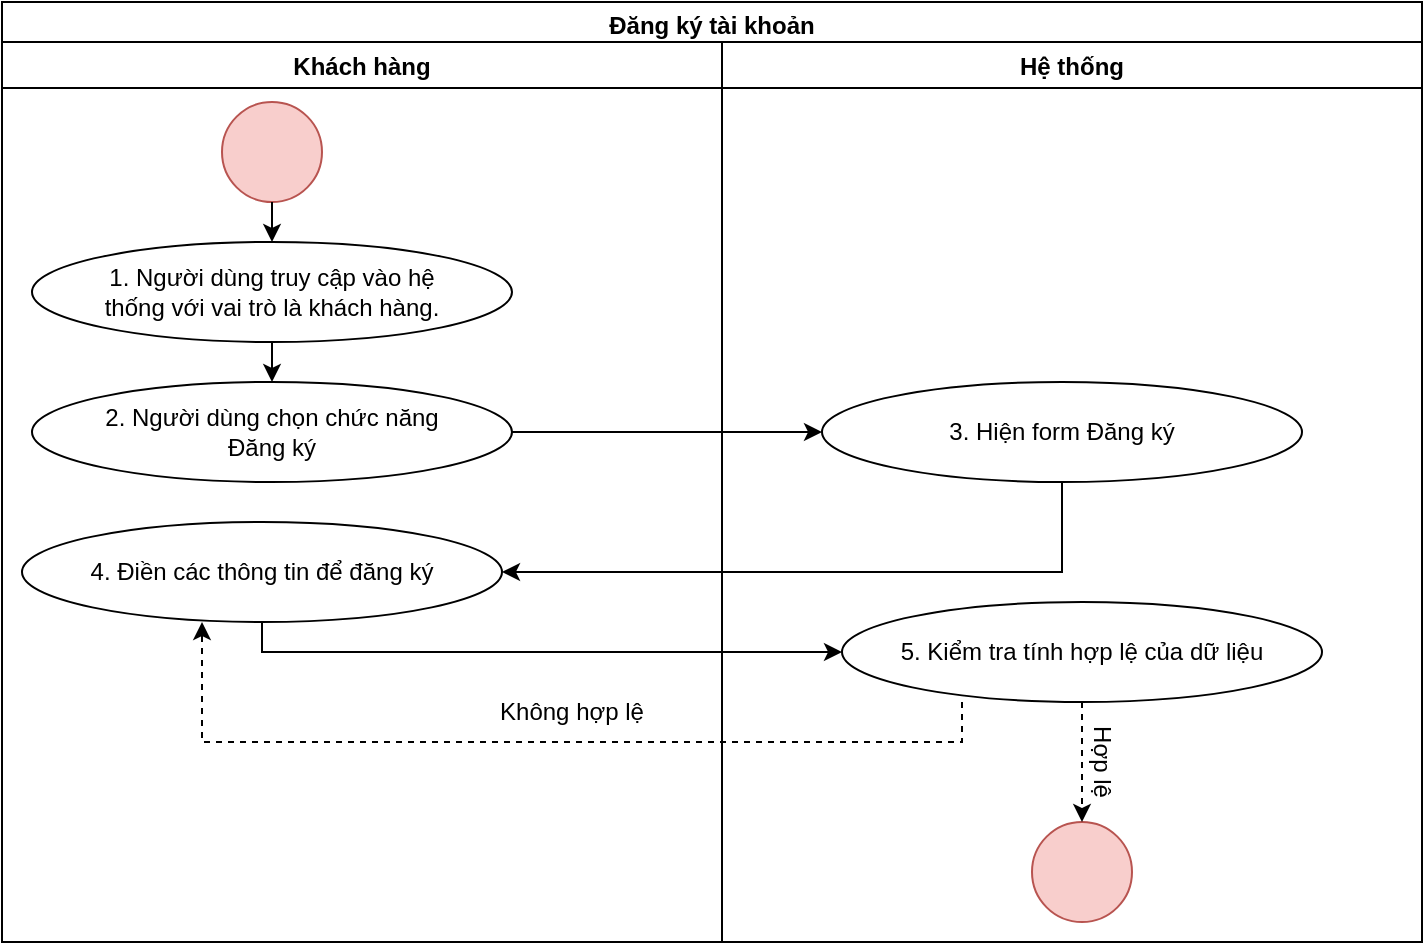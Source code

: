 <mxfile version="25.0.3">
  <diagram id="prtHgNgQTEPvFCAcTncT" name="Page-1">
    <mxGraphModel dx="1028" dy="551" grid="1" gridSize="10" guides="1" tooltips="1" connect="1" arrows="1" fold="1" page="1" pageScale="1" pageWidth="827" pageHeight="1169" math="0" shadow="0">
      <root>
        <mxCell id="0" />
        <mxCell id="1" parent="0" />
        <mxCell id="fdllQNTURgU6ED27gjTA-1" value="Đăng ký tài khoản" style="swimlane;whiteSpace=wrap;html=1;movable=1;resizable=1;rotatable=1;deletable=1;editable=1;locked=0;connectable=1;" parent="1" vertex="1">
          <mxGeometry x="60" y="80" width="710" height="470" as="geometry">
            <mxRectangle x="250" y="80" width="140" height="30" as="alternateBounds" />
          </mxGeometry>
        </mxCell>
        <mxCell id="fdllQNTURgU6ED27gjTA-8" value="Hệ thống" style="swimlane;" parent="fdllQNTURgU6ED27gjTA-1" vertex="1">
          <mxGeometry x="360" y="20" width="350" height="450" as="geometry" />
        </mxCell>
        <mxCell id="fdllQNTURgU6ED27gjTA-22" value="" style="group" parent="fdllQNTURgU6ED27gjTA-8" vertex="1" connectable="0">
          <mxGeometry x="50" y="170" width="240" height="50" as="geometry" />
        </mxCell>
        <mxCell id="fdllQNTURgU6ED27gjTA-23" value="" style="ellipse;whiteSpace=wrap;html=1;" parent="fdllQNTURgU6ED27gjTA-22" vertex="1">
          <mxGeometry width="240" height="50" as="geometry" />
        </mxCell>
        <mxCell id="fdllQNTURgU6ED27gjTA-24" value="3. Hiện form Đăng ký" style="text;html=1;align=center;verticalAlign=middle;whiteSpace=wrap;rounded=0;" parent="fdllQNTURgU6ED27gjTA-22" vertex="1">
          <mxGeometry x="25" y="10" width="190" height="30" as="geometry" />
        </mxCell>
        <mxCell id="fdllQNTURgU6ED27gjTA-31" value="" style="group" parent="fdllQNTURgU6ED27gjTA-8" vertex="1" connectable="0">
          <mxGeometry x="60" y="280" width="240" height="50" as="geometry" />
        </mxCell>
        <mxCell id="fdllQNTURgU6ED27gjTA-32" value="" style="ellipse;whiteSpace=wrap;html=1;" parent="fdllQNTURgU6ED27gjTA-31" vertex="1">
          <mxGeometry width="240" height="50" as="geometry" />
        </mxCell>
        <mxCell id="fdllQNTURgU6ED27gjTA-33" value="5. Kiểm tra tính hợp lệ của dữ liệu" style="text;html=1;align=center;verticalAlign=middle;whiteSpace=wrap;rounded=0;" parent="fdllQNTURgU6ED27gjTA-31" vertex="1">
          <mxGeometry x="25" y="10" width="190" height="30" as="geometry" />
        </mxCell>
        <mxCell id="fdllQNTURgU6ED27gjTA-35" value="" style="ellipse;whiteSpace=wrap;html=1;aspect=fixed;fillColor=#f8cecc;strokeColor=#b85450;" parent="fdllQNTURgU6ED27gjTA-8" vertex="1">
          <mxGeometry x="155" y="390" width="50" height="50" as="geometry" />
        </mxCell>
        <mxCell id="fdllQNTURgU6ED27gjTA-40" value="" style="edgeStyle=orthogonalEdgeStyle;rounded=0;orthogonalLoop=1;jettySize=auto;html=1;dashed=1;" parent="fdllQNTURgU6ED27gjTA-8" source="fdllQNTURgU6ED27gjTA-32" target="fdllQNTURgU6ED27gjTA-35" edge="1">
          <mxGeometry relative="1" as="geometry" />
        </mxCell>
        <mxCell id="fdllQNTURgU6ED27gjTA-41" value="Hợp lệ" style="text;html=1;align=center;verticalAlign=middle;whiteSpace=wrap;rounded=0;rotation=90;" parent="fdllQNTURgU6ED27gjTA-8" vertex="1">
          <mxGeometry x="165" y="345" width="50" height="30" as="geometry" />
        </mxCell>
        <mxCell id="fdllQNTURgU6ED27gjTA-6" value="Khách hàng" style="swimlane;" parent="fdllQNTURgU6ED27gjTA-1" vertex="1">
          <mxGeometry y="20" width="360" height="450" as="geometry" />
        </mxCell>
        <mxCell id="fdllQNTURgU6ED27gjTA-9" value="" style="ellipse;whiteSpace=wrap;html=1;aspect=fixed;fillColor=#f8cecc;strokeColor=#b85450;" parent="fdllQNTURgU6ED27gjTA-6" vertex="1">
          <mxGeometry x="110" y="30" width="50" height="50" as="geometry" />
        </mxCell>
        <mxCell id="fdllQNTURgU6ED27gjTA-14" style="edgeStyle=orthogonalEdgeStyle;rounded=0;orthogonalLoop=1;jettySize=auto;html=1;exitX=0.5;exitY=1;exitDx=0;exitDy=0;entryX=0.5;entryY=0;entryDx=0;entryDy=0;" parent="fdllQNTURgU6ED27gjTA-6" source="fdllQNTURgU6ED27gjTA-11" target="fdllQNTURgU6ED27gjTA-18" edge="1">
          <mxGeometry relative="1" as="geometry">
            <mxPoint x="135" y="200" as="targetPoint" />
          </mxGeometry>
        </mxCell>
        <mxCell id="fdllQNTURgU6ED27gjTA-15" value="" style="group" parent="fdllQNTURgU6ED27gjTA-6" vertex="1" connectable="0">
          <mxGeometry x="15" y="100" width="240" height="50" as="geometry" />
        </mxCell>
        <mxCell id="fdllQNTURgU6ED27gjTA-11" value="" style="ellipse;whiteSpace=wrap;html=1;" parent="fdllQNTURgU6ED27gjTA-15" vertex="1">
          <mxGeometry width="240" height="50" as="geometry" />
        </mxCell>
        <mxCell id="fdllQNTURgU6ED27gjTA-13" value="1. Người dùng truy cập vào hệ thống với vai trò là khách hàng." style="text;html=1;align=center;verticalAlign=middle;whiteSpace=wrap;rounded=0;" parent="fdllQNTURgU6ED27gjTA-15" vertex="1">
          <mxGeometry x="25" y="10" width="190" height="30" as="geometry" />
        </mxCell>
        <mxCell id="fdllQNTURgU6ED27gjTA-10" value="" style="endArrow=classic;html=1;rounded=0;exitX=0.5;exitY=1;exitDx=0;exitDy=0;entryX=0.5;entryY=0;entryDx=0;entryDy=0;" parent="fdllQNTURgU6ED27gjTA-6" source="fdllQNTURgU6ED27gjTA-9" target="fdllQNTURgU6ED27gjTA-11" edge="1">
          <mxGeometry width="50" height="50" relative="1" as="geometry">
            <mxPoint x="320" y="220" as="sourcePoint" />
            <mxPoint x="205" y="120" as="targetPoint" />
          </mxGeometry>
        </mxCell>
        <mxCell id="fdllQNTURgU6ED27gjTA-17" value="" style="group" parent="fdllQNTURgU6ED27gjTA-6" vertex="1" connectable="0">
          <mxGeometry x="15" y="170" width="240" height="50" as="geometry" />
        </mxCell>
        <mxCell id="fdllQNTURgU6ED27gjTA-18" value="" style="ellipse;whiteSpace=wrap;html=1;" parent="fdllQNTURgU6ED27gjTA-17" vertex="1">
          <mxGeometry width="240" height="50" as="geometry" />
        </mxCell>
        <mxCell id="fdllQNTURgU6ED27gjTA-19" value="2. Người dùng chọn chức năng Đăng ký" style="text;html=1;align=center;verticalAlign=middle;whiteSpace=wrap;rounded=0;" parent="fdllQNTURgU6ED27gjTA-17" vertex="1">
          <mxGeometry x="25" y="10" width="190" height="30" as="geometry" />
        </mxCell>
        <mxCell id="fdllQNTURgU6ED27gjTA-26" value="" style="group" parent="fdllQNTURgU6ED27gjTA-6" vertex="1" connectable="0">
          <mxGeometry x="10" y="240" width="240" height="50" as="geometry" />
        </mxCell>
        <mxCell id="fdllQNTURgU6ED27gjTA-27" value="" style="ellipse;whiteSpace=wrap;html=1;" parent="fdllQNTURgU6ED27gjTA-26" vertex="1">
          <mxGeometry width="240" height="50" as="geometry" />
        </mxCell>
        <mxCell id="fdllQNTURgU6ED27gjTA-28" value="4. Điền các thông tin để đăng ký" style="text;html=1;align=center;verticalAlign=middle;whiteSpace=wrap;rounded=0;" parent="fdllQNTURgU6ED27gjTA-26" vertex="1">
          <mxGeometry x="25" y="10" width="190" height="30" as="geometry" />
        </mxCell>
        <mxCell id="fdllQNTURgU6ED27gjTA-42" style="edgeStyle=orthogonalEdgeStyle;rounded=0;orthogonalLoop=1;jettySize=auto;html=1;exitX=0.25;exitY=1;exitDx=0;exitDy=0;exitPerimeter=0;dashed=1;" parent="fdllQNTURgU6ED27gjTA-6" source="fdllQNTURgU6ED27gjTA-32" edge="1">
          <mxGeometry relative="1" as="geometry">
            <mxPoint x="455" y="368" as="sourcePoint" />
            <mxPoint x="100" y="290" as="targetPoint" />
            <Array as="points">
              <mxPoint x="480" y="350" />
              <mxPoint x="100" y="350" />
              <mxPoint x="100" y="291" />
            </Array>
          </mxGeometry>
        </mxCell>
        <mxCell id="fdllQNTURgU6ED27gjTA-43" value="Không hợp lệ" style="text;html=1;align=center;verticalAlign=middle;whiteSpace=wrap;rounded=0;" parent="fdllQNTURgU6ED27gjTA-6" vertex="1">
          <mxGeometry x="240" y="320" width="90" height="30" as="geometry" />
        </mxCell>
        <mxCell id="fdllQNTURgU6ED27gjTA-25" style="edgeStyle=orthogonalEdgeStyle;rounded=0;orthogonalLoop=1;jettySize=auto;html=1;exitX=1;exitY=0.5;exitDx=0;exitDy=0;entryX=0;entryY=0.5;entryDx=0;entryDy=0;" parent="fdllQNTURgU6ED27gjTA-1" source="fdllQNTURgU6ED27gjTA-18" target="fdllQNTURgU6ED27gjTA-23" edge="1">
          <mxGeometry relative="1" as="geometry">
            <mxPoint x="410" y="245" as="targetPoint" />
          </mxGeometry>
        </mxCell>
        <mxCell id="fdllQNTURgU6ED27gjTA-29" style="edgeStyle=orthogonalEdgeStyle;rounded=0;orthogonalLoop=1;jettySize=auto;html=1;exitX=0.5;exitY=1;exitDx=0;exitDy=0;entryX=1;entryY=0.5;entryDx=0;entryDy=0;" parent="fdllQNTURgU6ED27gjTA-1" source="fdllQNTURgU6ED27gjTA-23" target="fdllQNTURgU6ED27gjTA-27" edge="1">
          <mxGeometry relative="1" as="geometry">
            <mxPoint x="530" y="350" as="targetPoint" />
          </mxGeometry>
        </mxCell>
        <mxCell id="fdllQNTURgU6ED27gjTA-34" style="edgeStyle=orthogonalEdgeStyle;rounded=0;orthogonalLoop=1;jettySize=auto;html=1;exitX=0.5;exitY=1;exitDx=0;exitDy=0;entryX=0;entryY=0.5;entryDx=0;entryDy=0;" parent="fdllQNTURgU6ED27gjTA-1" source="fdllQNTURgU6ED27gjTA-27" target="fdllQNTURgU6ED27gjTA-32" edge="1">
          <mxGeometry relative="1" as="geometry">
            <mxPoint x="130" y="340" as="targetPoint" />
            <Array as="points">
              <mxPoint x="130" y="325" />
            </Array>
          </mxGeometry>
        </mxCell>
      </root>
    </mxGraphModel>
  </diagram>
</mxfile>
